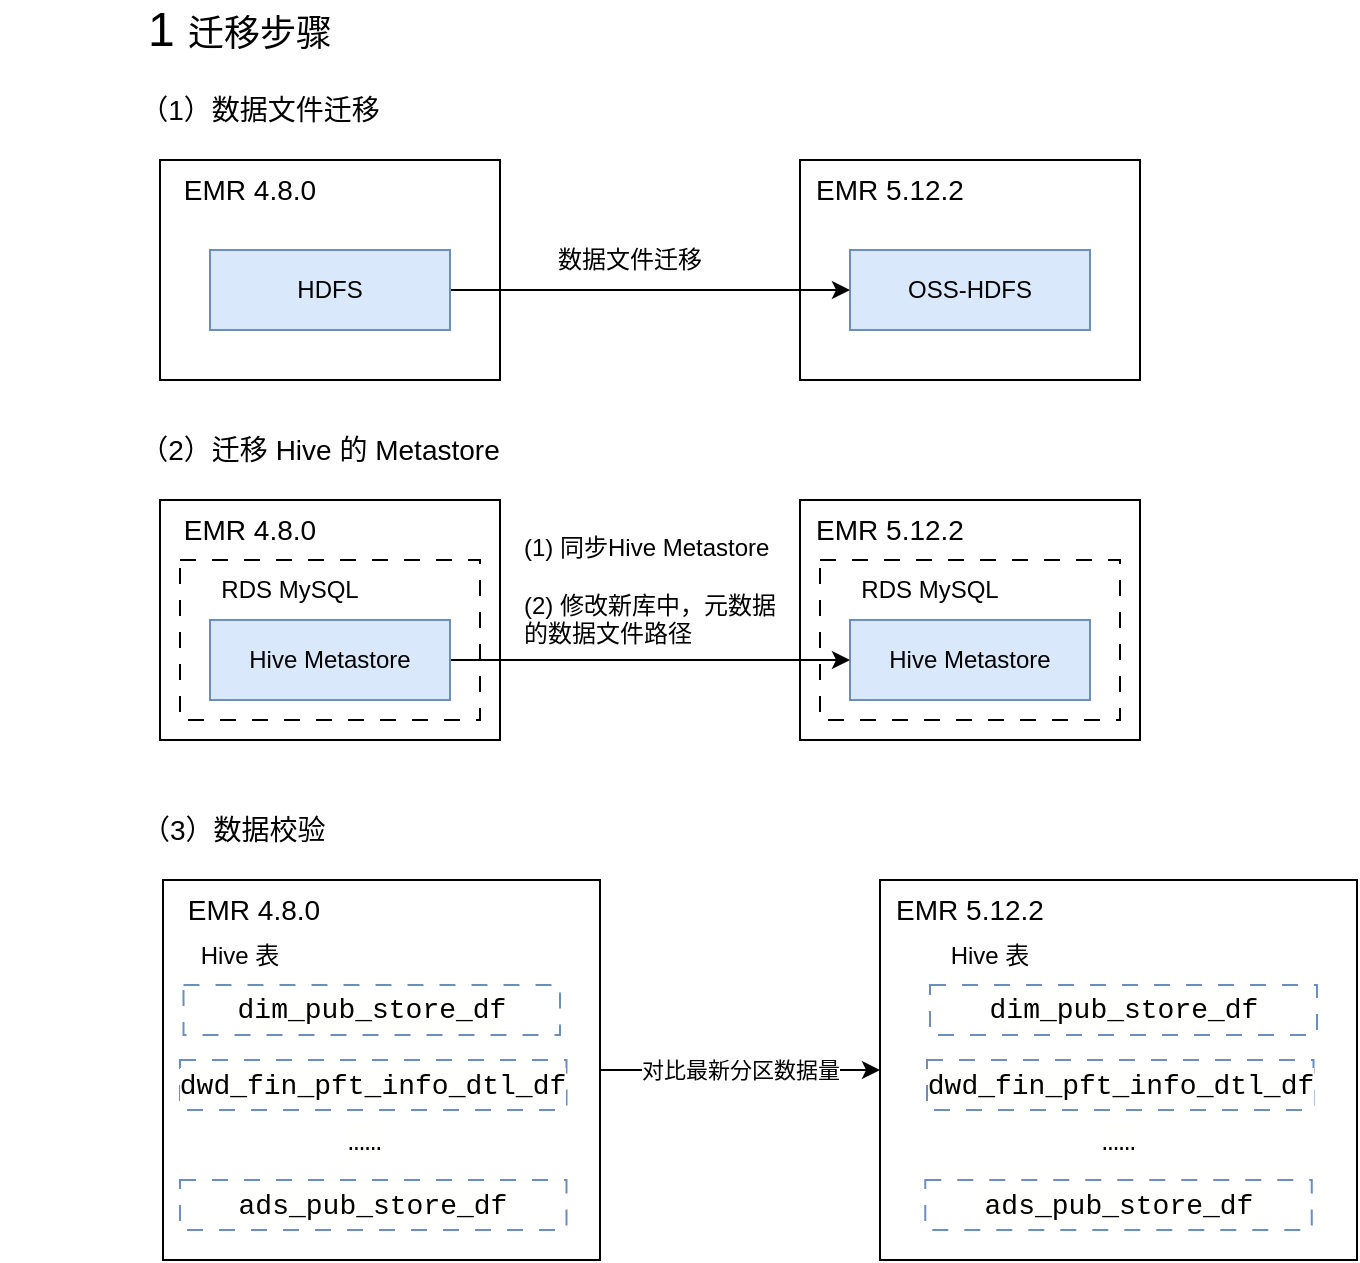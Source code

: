 <mxfile version="27.0.5">
  <diagram name="第 1 页" id="t28L84DK9KnocP4gWBqY">
    <mxGraphModel dx="2253" dy="743" grid="1" gridSize="10" guides="1" tooltips="1" connect="1" arrows="1" fold="1" page="1" pageScale="1" pageWidth="827" pageHeight="1169" math="0" shadow="0">
      <root>
        <mxCell id="0" />
        <mxCell id="1" parent="0" />
        <mxCell id="rCgpgmv-2Kc-Fvn80EIz-1" value="&lt;font style=&quot;font-size: 24px;&quot;&gt;1&amp;nbsp;&lt;/font&gt;&lt;span style=&quot;font-size: 18px;&quot;&gt;迁移步骤&lt;/span&gt;" style="text;strokeColor=none;align=center;fillColor=none;html=1;verticalAlign=middle;whiteSpace=wrap;rounded=0;" vertex="1" parent="1">
          <mxGeometry x="-40" y="20" width="240" height="30" as="geometry" />
        </mxCell>
        <mxCell id="rCgpgmv-2Kc-Fvn80EIz-2" value="" style="rounded=0;whiteSpace=wrap;html=1;" vertex="1" parent="1">
          <mxGeometry x="40" y="100" width="170" height="110" as="geometry" />
        </mxCell>
        <mxCell id="rCgpgmv-2Kc-Fvn80EIz-4" value="&lt;font style=&quot;font-size: 14px;&quot;&gt;（1）数据文件迁移&lt;/font&gt;" style="text;strokeColor=none;align=center;fillColor=none;html=1;verticalAlign=middle;whiteSpace=wrap;rounded=0;" vertex="1" parent="1">
          <mxGeometry x="20" y="60" width="140" height="30" as="geometry" />
        </mxCell>
        <mxCell id="rCgpgmv-2Kc-Fvn80EIz-5" value="" style="rounded=0;whiteSpace=wrap;html=1;" vertex="1" parent="1">
          <mxGeometry x="360" y="100" width="170" height="110" as="geometry" />
        </mxCell>
        <mxCell id="rCgpgmv-2Kc-Fvn80EIz-6" value="OSS-HDFS" style="rounded=0;whiteSpace=wrap;html=1;fillColor=#dae8fc;strokeColor=#6c8ebf;" vertex="1" parent="1">
          <mxGeometry x="385" y="145" width="120" height="40" as="geometry" />
        </mxCell>
        <mxCell id="rCgpgmv-2Kc-Fvn80EIz-8" style="edgeStyle=orthogonalEdgeStyle;rounded=0;orthogonalLoop=1;jettySize=auto;html=1;entryX=0;entryY=0.5;entryDx=0;entryDy=0;" edge="1" parent="1" source="rCgpgmv-2Kc-Fvn80EIz-7" target="rCgpgmv-2Kc-Fvn80EIz-6">
          <mxGeometry relative="1" as="geometry" />
        </mxCell>
        <mxCell id="rCgpgmv-2Kc-Fvn80EIz-7" value="HDFS" style="rounded=0;whiteSpace=wrap;html=1;fillColor=#dae8fc;strokeColor=#6c8ebf;" vertex="1" parent="1">
          <mxGeometry x="65" y="145" width="120" height="40" as="geometry" />
        </mxCell>
        <mxCell id="rCgpgmv-2Kc-Fvn80EIz-9" value="数据文件迁移" style="text;strokeColor=none;align=center;fillColor=none;html=1;verticalAlign=middle;whiteSpace=wrap;rounded=0;" vertex="1" parent="1">
          <mxGeometry x="230" y="135" width="90" height="30" as="geometry" />
        </mxCell>
        <mxCell id="rCgpgmv-2Kc-Fvn80EIz-10" value="&lt;span style=&quot;font-size: 14px;&quot;&gt;EMR 4.8.0&lt;/span&gt;" style="text;strokeColor=none;align=center;fillColor=none;html=1;verticalAlign=middle;whiteSpace=wrap;rounded=0;" vertex="1" parent="1">
          <mxGeometry x="40" y="100" width="90" height="30" as="geometry" />
        </mxCell>
        <mxCell id="rCgpgmv-2Kc-Fvn80EIz-11" value="&lt;span style=&quot;font-size: 14px;&quot;&gt;EMR 5.12.2&lt;/span&gt;" style="text;strokeColor=none;align=center;fillColor=none;html=1;verticalAlign=middle;whiteSpace=wrap;rounded=0;" vertex="1" parent="1">
          <mxGeometry x="360" y="100" width="90" height="30" as="geometry" />
        </mxCell>
        <mxCell id="rCgpgmv-2Kc-Fvn80EIz-12" value="&lt;font style=&quot;font-size: 14px;&quot;&gt;（2）迁移 Hive 的 Metastore&lt;/font&gt;" style="text;strokeColor=none;align=center;fillColor=none;html=1;verticalAlign=middle;whiteSpace=wrap;rounded=0;" vertex="1" parent="1">
          <mxGeometry x="20" y="230" width="200" height="30" as="geometry" />
        </mxCell>
        <mxCell id="rCgpgmv-2Kc-Fvn80EIz-13" value="" style="rounded=0;whiteSpace=wrap;html=1;" vertex="1" parent="1">
          <mxGeometry x="40" y="270" width="170" height="120" as="geometry" />
        </mxCell>
        <mxCell id="rCgpgmv-2Kc-Fvn80EIz-14" value="" style="rounded=0;whiteSpace=wrap;html=1;" vertex="1" parent="1">
          <mxGeometry x="360" y="270" width="170" height="120" as="geometry" />
        </mxCell>
        <mxCell id="rCgpgmv-2Kc-Fvn80EIz-15" value="Hive Metastore" style="rounded=0;whiteSpace=wrap;html=1;fillColor=#dae8fc;strokeColor=#6c8ebf;" vertex="1" parent="1">
          <mxGeometry x="385" y="330" width="120" height="40" as="geometry" />
        </mxCell>
        <mxCell id="rCgpgmv-2Kc-Fvn80EIz-16" style="edgeStyle=orthogonalEdgeStyle;rounded=0;orthogonalLoop=1;jettySize=auto;html=1;entryX=0;entryY=0.5;entryDx=0;entryDy=0;" edge="1" parent="1" source="rCgpgmv-2Kc-Fvn80EIz-17" target="rCgpgmv-2Kc-Fvn80EIz-15">
          <mxGeometry relative="1" as="geometry" />
        </mxCell>
        <mxCell id="rCgpgmv-2Kc-Fvn80EIz-17" value="Hive Metastore" style="rounded=0;whiteSpace=wrap;html=1;fillColor=#dae8fc;strokeColor=#6c8ebf;" vertex="1" parent="1">
          <mxGeometry x="65" y="330" width="120" height="40" as="geometry" />
        </mxCell>
        <mxCell id="rCgpgmv-2Kc-Fvn80EIz-18" value="(1) 同步Hive Metastore&lt;br&gt;&lt;br&gt;(2) 修改新库中，元数据的数据文件路径" style="text;strokeColor=none;align=left;fillColor=none;html=1;verticalAlign=middle;whiteSpace=wrap;rounded=0;" vertex="1" parent="1">
          <mxGeometry x="220" y="300" width="133" height="30" as="geometry" />
        </mxCell>
        <mxCell id="rCgpgmv-2Kc-Fvn80EIz-19" value="&lt;span style=&quot;font-size: 14px;&quot;&gt;EMR 4.8.0&lt;/span&gt;" style="text;strokeColor=none;align=center;fillColor=none;html=1;verticalAlign=middle;whiteSpace=wrap;rounded=0;" vertex="1" parent="1">
          <mxGeometry x="40" y="270" width="90" height="30" as="geometry" />
        </mxCell>
        <mxCell id="rCgpgmv-2Kc-Fvn80EIz-20" value="&lt;span style=&quot;font-size: 14px;&quot;&gt;EMR 5.12.2&lt;/span&gt;" style="text;strokeColor=none;align=center;fillColor=none;html=1;verticalAlign=middle;whiteSpace=wrap;rounded=0;" vertex="1" parent="1">
          <mxGeometry x="360" y="270" width="90" height="30" as="geometry" />
        </mxCell>
        <mxCell id="rCgpgmv-2Kc-Fvn80EIz-21" value="" style="rounded=0;whiteSpace=wrap;html=1;fillColor=none;dashed=1;dashPattern=8 8;" vertex="1" parent="1">
          <mxGeometry x="50" y="300" width="150" height="80" as="geometry" />
        </mxCell>
        <mxCell id="rCgpgmv-2Kc-Fvn80EIz-22" value="" style="rounded=0;whiteSpace=wrap;html=1;fillColor=none;dashed=1;dashPattern=8 8;" vertex="1" parent="1">
          <mxGeometry x="370" y="300" width="150" height="80" as="geometry" />
        </mxCell>
        <mxCell id="rCgpgmv-2Kc-Fvn80EIz-23" value="RDS MySQL" style="text;strokeColor=none;align=center;fillColor=none;html=1;verticalAlign=middle;whiteSpace=wrap;rounded=0;" vertex="1" parent="1">
          <mxGeometry x="60" y="300" width="90" height="30" as="geometry" />
        </mxCell>
        <mxCell id="rCgpgmv-2Kc-Fvn80EIz-24" value="RDS MySQL" style="text;strokeColor=none;align=center;fillColor=none;html=1;verticalAlign=middle;whiteSpace=wrap;rounded=0;" vertex="1" parent="1">
          <mxGeometry x="380" y="300" width="90" height="30" as="geometry" />
        </mxCell>
        <mxCell id="rCgpgmv-2Kc-Fvn80EIz-26" value="&lt;font style=&quot;font-size: 14px;&quot;&gt;（3）数据校验&lt;/font&gt;" style="text;strokeColor=none;align=left;fillColor=none;html=1;verticalAlign=middle;whiteSpace=wrap;rounded=0;" vertex="1" parent="1">
          <mxGeometry x="29" y="420" width="101" height="30" as="geometry" />
        </mxCell>
        <mxCell id="rCgpgmv-2Kc-Fvn80EIz-46" style="edgeStyle=orthogonalEdgeStyle;rounded=0;orthogonalLoop=1;jettySize=auto;html=1;entryX=0;entryY=0.5;entryDx=0;entryDy=0;" edge="1" parent="1" source="rCgpgmv-2Kc-Fvn80EIz-27" target="rCgpgmv-2Kc-Fvn80EIz-28">
          <mxGeometry relative="1" as="geometry" />
        </mxCell>
        <mxCell id="rCgpgmv-2Kc-Fvn80EIz-47" value="对比最新分区数据量" style="edgeLabel;html=1;align=center;verticalAlign=middle;resizable=0;points=[];" vertex="1" connectable="0" parent="rCgpgmv-2Kc-Fvn80EIz-46">
          <mxGeometry x="-0.175" y="-2" relative="1" as="geometry">
            <mxPoint x="12" y="-2" as="offset" />
          </mxGeometry>
        </mxCell>
        <mxCell id="rCgpgmv-2Kc-Fvn80EIz-27" value="" style="rounded=0;whiteSpace=wrap;html=1;" vertex="1" parent="1">
          <mxGeometry x="41.5" y="460" width="218.5" height="190" as="geometry" />
        </mxCell>
        <mxCell id="rCgpgmv-2Kc-Fvn80EIz-28" value="" style="rounded=0;whiteSpace=wrap;html=1;" vertex="1" parent="1">
          <mxGeometry x="400" y="460" width="238.5" height="190" as="geometry" />
        </mxCell>
        <mxCell id="rCgpgmv-2Kc-Fvn80EIz-29" value="&lt;div style=&quot;background-color: rgb(255, 255, 254); font-family: Consolas, &amp;quot;Courier New&amp;quot;, monospace; font-size: 14px; line-height: 19px; white-space: pre;&quot;&gt;dim_pub_store_df&lt;/div&gt;" style="rounded=0;whiteSpace=wrap;html=1;fillColor=none;strokeColor=#6c8ebf;dashed=1;dashPattern=8 8;" vertex="1" parent="1">
          <mxGeometry x="425" y="512.5" width="193.5" height="25" as="geometry" />
        </mxCell>
        <mxCell id="rCgpgmv-2Kc-Fvn80EIz-31" value="&lt;div style=&quot;background-color: rgb(255, 255, 254); font-family: Consolas, &amp;quot;Courier New&amp;quot;, monospace; font-size: 14px; line-height: 19px; white-space: pre;&quot;&gt;dim_pub_store_df&lt;/div&gt;" style="rounded=0;whiteSpace=wrap;html=1;fillColor=none;strokeColor=#6c8ebf;dashed=1;dashPattern=8 8;" vertex="1" parent="1">
          <mxGeometry x="51.75" y="512.5" width="188.25" height="25" as="geometry" />
        </mxCell>
        <mxCell id="rCgpgmv-2Kc-Fvn80EIz-33" value="&lt;span style=&quot;font-size: 14px;&quot;&gt;EMR 4.8.0&lt;/span&gt;" style="text;strokeColor=none;align=center;fillColor=none;html=1;verticalAlign=middle;whiteSpace=wrap;rounded=0;" vertex="1" parent="1">
          <mxGeometry x="41.5" y="460" width="90" height="30" as="geometry" />
        </mxCell>
        <mxCell id="rCgpgmv-2Kc-Fvn80EIz-34" value="&lt;span style=&quot;font-size: 14px;&quot;&gt;EMR 5.12.2&lt;/span&gt;" style="text;strokeColor=none;align=center;fillColor=none;html=1;verticalAlign=middle;whiteSpace=wrap;rounded=0;" vertex="1" parent="1">
          <mxGeometry x="400" y="460" width="90" height="30" as="geometry" />
        </mxCell>
        <mxCell id="rCgpgmv-2Kc-Fvn80EIz-35" value="&lt;div style=&quot;color: rgb(0, 0, 0); background-color: rgb(255, 255, 254); font-family: Consolas, &amp;quot;Courier New&amp;quot;, monospace; font-weight: normal; font-size: 14px; line-height: 19px; white-space: pre;&quot;&gt;&lt;div&gt;&lt;span style=&quot;color: rgb(0, 0, 0);&quot;&gt;……&lt;/span&gt;&lt;/div&gt;&lt;/div&gt;" style="text;whiteSpace=wrap;html=1;" vertex="1" parent="1">
          <mxGeometry x="131.63" y="575" width="30" height="40" as="geometry" />
        </mxCell>
        <mxCell id="rCgpgmv-2Kc-Fvn80EIz-36" value="&lt;div style=&quot;background-color: rgb(255, 255, 254); font-family: Consolas, &amp;quot;Courier New&amp;quot;, monospace; font-size: 14px; line-height: 19px; white-space: pre;&quot;&gt;&lt;span style=&quot;text-align: left;&quot;&gt;dwd_fin_pft_info_dtl_df&lt;/span&gt;&lt;/div&gt;" style="rounded=0;html=1;fillColor=none;strokeColor=#6c8ebf;dashed=1;dashPattern=8 8;whiteSpace=wrap;" vertex="1" parent="1">
          <mxGeometry x="50" y="550" width="193.25" height="25" as="geometry" />
        </mxCell>
        <mxCell id="rCgpgmv-2Kc-Fvn80EIz-38" value="&lt;div style=&quot;background-color: rgb(255, 255, 254); font-family: Consolas, &amp;quot;Courier New&amp;quot;, monospace; font-size: 14px; line-height: 19px; white-space: pre;&quot;&gt;&lt;span style=&quot;text-align: left;&quot;&gt;dwd_fin_pft_info_dtl_df&lt;/span&gt;&lt;/div&gt;" style="rounded=0;html=1;fillColor=none;strokeColor=#6c8ebf;dashed=1;dashPattern=8 8;whiteSpace=wrap;" vertex="1" parent="1">
          <mxGeometry x="423.5" y="550" width="193.25" height="25" as="geometry" />
        </mxCell>
        <mxCell id="rCgpgmv-2Kc-Fvn80EIz-40" value="&lt;div style=&quot;color: rgb(0, 0, 0); background-color: rgb(255, 255, 254); font-family: Consolas, &amp;quot;Courier New&amp;quot;, monospace; font-weight: normal; font-size: 14px; line-height: 19px; white-space: pre;&quot;&gt;&lt;div&gt;&lt;span style=&quot;color: rgb(0, 0, 0);&quot;&gt;……&lt;/span&gt;&lt;/div&gt;&lt;/div&gt;" style="text;whiteSpace=wrap;html=1;" vertex="1" parent="1">
          <mxGeometry x="508.5" y="575" width="30" height="40" as="geometry" />
        </mxCell>
        <mxCell id="rCgpgmv-2Kc-Fvn80EIz-41" value="&lt;div style=&quot;background-color: rgb(255, 255, 254); font-family: Consolas, &amp;quot;Courier New&amp;quot;, monospace; font-size: 14px; line-height: 19px; white-space: pre;&quot;&gt;&lt;div style=&quot;line-height: 19px;&quot;&gt;&lt;div style=&quot;line-height: 19px;&quot;&gt;ads_pub_store_df&lt;/div&gt;&lt;/div&gt;&lt;/div&gt;" style="rounded=0;html=1;fillColor=none;strokeColor=#6c8ebf;dashed=1;dashPattern=8 8;whiteSpace=wrap;" vertex="1" parent="1">
          <mxGeometry x="50" y="610" width="193.25" height="25" as="geometry" />
        </mxCell>
        <mxCell id="rCgpgmv-2Kc-Fvn80EIz-42" value="&lt;div style=&quot;background-color: rgb(255, 255, 254); font-family: Consolas, &amp;quot;Courier New&amp;quot;, monospace; font-size: 14px; line-height: 19px; white-space: pre;&quot;&gt;&lt;div style=&quot;line-height: 19px;&quot;&gt;ads_pub_store_df&lt;/div&gt;&lt;/div&gt;" style="rounded=0;html=1;fillColor=none;strokeColor=#6c8ebf;dashed=1;dashPattern=8 8;whiteSpace=wrap;" vertex="1" parent="1">
          <mxGeometry x="422.63" y="610" width="193.25" height="25" as="geometry" />
        </mxCell>
        <mxCell id="rCgpgmv-2Kc-Fvn80EIz-43" value="Hive 表" style="text;strokeColor=none;align=center;fillColor=none;html=1;verticalAlign=middle;whiteSpace=wrap;rounded=0;" vertex="1" parent="1">
          <mxGeometry x="49.5" y="482.5" width="60" height="30" as="geometry" />
        </mxCell>
        <mxCell id="rCgpgmv-2Kc-Fvn80EIz-44" value="Hive 表" style="text;strokeColor=none;align=center;fillColor=none;html=1;verticalAlign=middle;whiteSpace=wrap;rounded=0;" vertex="1" parent="1">
          <mxGeometry x="425" y="482.5" width="60" height="30" as="geometry" />
        </mxCell>
      </root>
    </mxGraphModel>
  </diagram>
</mxfile>
